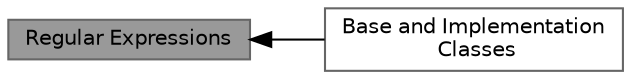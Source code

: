 digraph "Regular Expressions"
{
 // LATEX_PDF_SIZE
  bgcolor="transparent";
  edge [fontname=Helvetica,fontsize=10,labelfontname=Helvetica,labelfontsize=10];
  node [fontname=Helvetica,fontsize=10,shape=box,height=0.2,width=0.4];
  rankdir=LR;
  Node1 [id="Node000001",label="Regular Expressions",height=0.2,width=0.4,color="gray40", fillcolor="grey60", style="filled", fontcolor="black",tooltip=" "];
  Node2 [id="Node000002",label="Base and Implementation\l Classes",height=0.2,width=0.4,color="grey40", fillcolor="white", style="filled",URL="$group__regex-detail.html",tooltip=" "];
  Node1->Node2 [shape=plaintext, dir="back", style="solid"];
}
